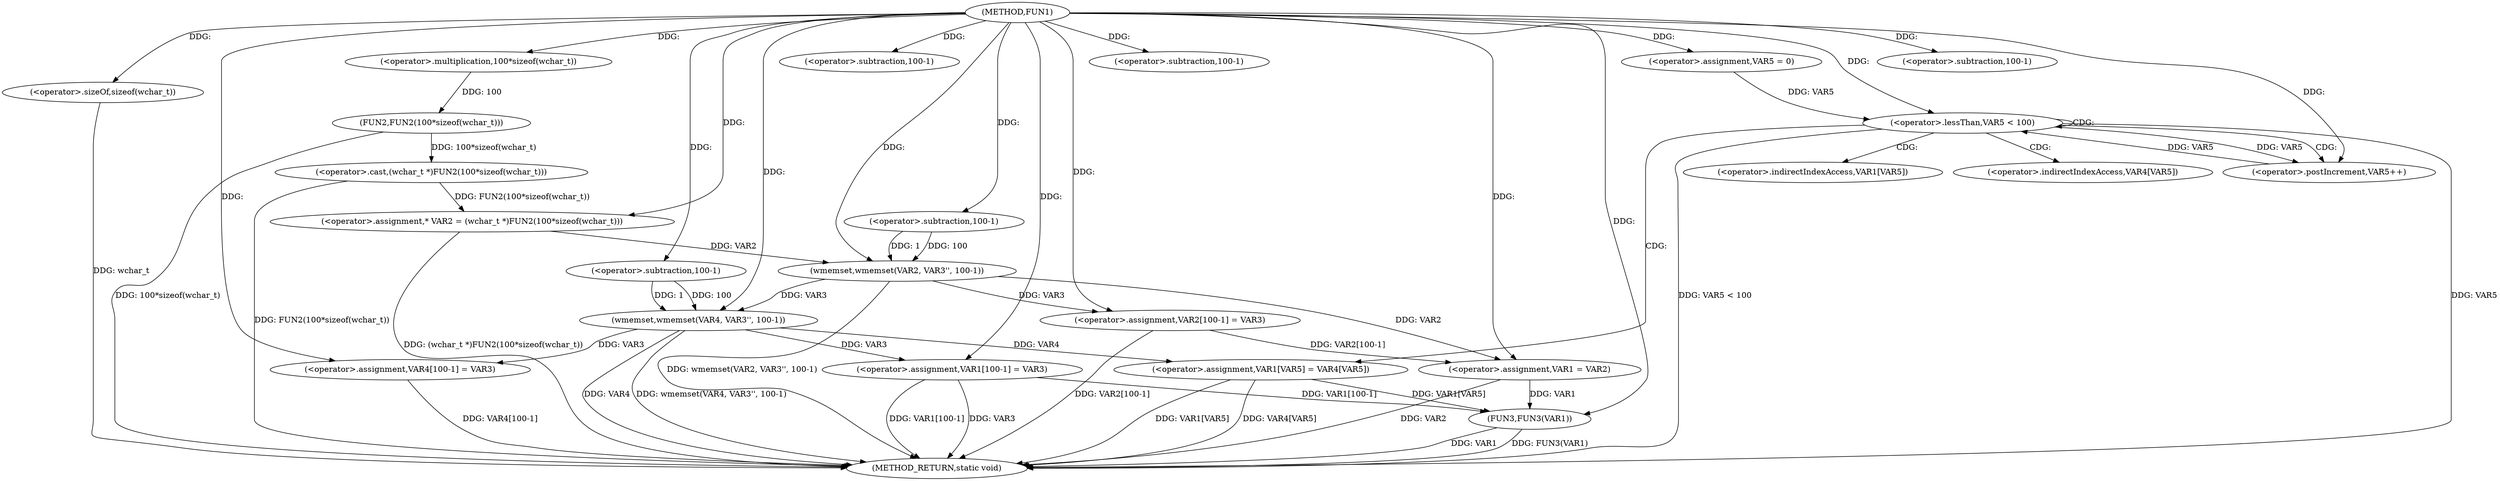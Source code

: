 digraph FUN1 {  
"1000100" [label = "(METHOD,FUN1)" ]
"1000173" [label = "(METHOD_RETURN,static void)" ]
"1000104" [label = "(<operator>.assignment,* VAR2 = (wchar_t *)FUN2(100*sizeof(wchar_t)))" ]
"1000106" [label = "(<operator>.cast,(wchar_t *)FUN2(100*sizeof(wchar_t)))" ]
"1000108" [label = "(FUN2,FUN2(100*sizeof(wchar_t)))" ]
"1000109" [label = "(<operator>.multiplication,100*sizeof(wchar_t))" ]
"1000111" [label = "(<operator>.sizeOf,sizeof(wchar_t))" ]
"1000113" [label = "(wmemset,wmemset(VAR2, VAR3'', 100-1))" ]
"1000116" [label = "(<operator>.subtraction,100-1)" ]
"1000119" [label = "(<operator>.assignment,VAR2[100-1] = VAR3)" ]
"1000122" [label = "(<operator>.subtraction,100-1)" ]
"1000128" [label = "(<operator>.assignment,VAR1 = VAR2)" ]
"1000134" [label = "(wmemset,wmemset(VAR4, VAR3'', 100-1))" ]
"1000137" [label = "(<operator>.subtraction,100-1)" ]
"1000140" [label = "(<operator>.assignment,VAR4[100-1] = VAR3)" ]
"1000143" [label = "(<operator>.subtraction,100-1)" ]
"1000148" [label = "(<operator>.assignment,VAR5 = 0)" ]
"1000151" [label = "(<operator>.lessThan,VAR5 < 100)" ]
"1000154" [label = "(<operator>.postIncrement,VAR5++)" ]
"1000157" [label = "(<operator>.assignment,VAR1[VAR5] = VAR4[VAR5])" ]
"1000164" [label = "(<operator>.assignment,VAR1[100-1] = VAR3)" ]
"1000167" [label = "(<operator>.subtraction,100-1)" ]
"1000171" [label = "(FUN3,FUN3(VAR1))" ]
"1000158" [label = "(<operator>.indirectIndexAccess,VAR1[VAR5])" ]
"1000161" [label = "(<operator>.indirectIndexAccess,VAR4[VAR5])" ]
  "1000171" -> "1000173"  [ label = "DDG: VAR1"] 
  "1000106" -> "1000173"  [ label = "DDG: FUN2(100*sizeof(wchar_t))"] 
  "1000151" -> "1000173"  [ label = "DDG: VAR5 < 100"] 
  "1000140" -> "1000173"  [ label = "DDG: VAR4[100-1]"] 
  "1000111" -> "1000173"  [ label = "DDG: wchar_t"] 
  "1000171" -> "1000173"  [ label = "DDG: FUN3(VAR1)"] 
  "1000164" -> "1000173"  [ label = "DDG: VAR3"] 
  "1000164" -> "1000173"  [ label = "DDG: VAR1[100-1]"] 
  "1000128" -> "1000173"  [ label = "DDG: VAR2"] 
  "1000151" -> "1000173"  [ label = "DDG: VAR5"] 
  "1000157" -> "1000173"  [ label = "DDG: VAR1[VAR5]"] 
  "1000134" -> "1000173"  [ label = "DDG: wmemset(VAR4, VAR3'', 100-1)"] 
  "1000134" -> "1000173"  [ label = "DDG: VAR4"] 
  "1000113" -> "1000173"  [ label = "DDG: wmemset(VAR2, VAR3'', 100-1)"] 
  "1000119" -> "1000173"  [ label = "DDG: VAR2[100-1]"] 
  "1000157" -> "1000173"  [ label = "DDG: VAR4[VAR5]"] 
  "1000104" -> "1000173"  [ label = "DDG: (wchar_t *)FUN2(100*sizeof(wchar_t))"] 
  "1000108" -> "1000173"  [ label = "DDG: 100*sizeof(wchar_t)"] 
  "1000106" -> "1000104"  [ label = "DDG: FUN2(100*sizeof(wchar_t))"] 
  "1000100" -> "1000104"  [ label = "DDG: "] 
  "1000108" -> "1000106"  [ label = "DDG: 100*sizeof(wchar_t)"] 
  "1000109" -> "1000108"  [ label = "DDG: 100"] 
  "1000100" -> "1000109"  [ label = "DDG: "] 
  "1000100" -> "1000111"  [ label = "DDG: "] 
  "1000104" -> "1000113"  [ label = "DDG: VAR2"] 
  "1000100" -> "1000113"  [ label = "DDG: "] 
  "1000116" -> "1000113"  [ label = "DDG: 100"] 
  "1000116" -> "1000113"  [ label = "DDG: 1"] 
  "1000100" -> "1000116"  [ label = "DDG: "] 
  "1000113" -> "1000119"  [ label = "DDG: VAR3"] 
  "1000100" -> "1000119"  [ label = "DDG: "] 
  "1000100" -> "1000122"  [ label = "DDG: "] 
  "1000113" -> "1000128"  [ label = "DDG: VAR2"] 
  "1000119" -> "1000128"  [ label = "DDG: VAR2[100-1]"] 
  "1000100" -> "1000128"  [ label = "DDG: "] 
  "1000100" -> "1000134"  [ label = "DDG: "] 
  "1000113" -> "1000134"  [ label = "DDG: VAR3"] 
  "1000137" -> "1000134"  [ label = "DDG: 100"] 
  "1000137" -> "1000134"  [ label = "DDG: 1"] 
  "1000100" -> "1000137"  [ label = "DDG: "] 
  "1000134" -> "1000140"  [ label = "DDG: VAR3"] 
  "1000100" -> "1000140"  [ label = "DDG: "] 
  "1000100" -> "1000143"  [ label = "DDG: "] 
  "1000100" -> "1000148"  [ label = "DDG: "] 
  "1000154" -> "1000151"  [ label = "DDG: VAR5"] 
  "1000148" -> "1000151"  [ label = "DDG: VAR5"] 
  "1000100" -> "1000151"  [ label = "DDG: "] 
  "1000151" -> "1000154"  [ label = "DDG: VAR5"] 
  "1000100" -> "1000154"  [ label = "DDG: "] 
  "1000134" -> "1000157"  [ label = "DDG: VAR4"] 
  "1000100" -> "1000164"  [ label = "DDG: "] 
  "1000134" -> "1000164"  [ label = "DDG: VAR3"] 
  "1000100" -> "1000167"  [ label = "DDG: "] 
  "1000164" -> "1000171"  [ label = "DDG: VAR1[100-1]"] 
  "1000128" -> "1000171"  [ label = "DDG: VAR1"] 
  "1000157" -> "1000171"  [ label = "DDG: VAR1[VAR5]"] 
  "1000100" -> "1000171"  [ label = "DDG: "] 
  "1000151" -> "1000154"  [ label = "CDG: "] 
  "1000151" -> "1000161"  [ label = "CDG: "] 
  "1000151" -> "1000151"  [ label = "CDG: "] 
  "1000151" -> "1000157"  [ label = "CDG: "] 
  "1000151" -> "1000158"  [ label = "CDG: "] 
}
